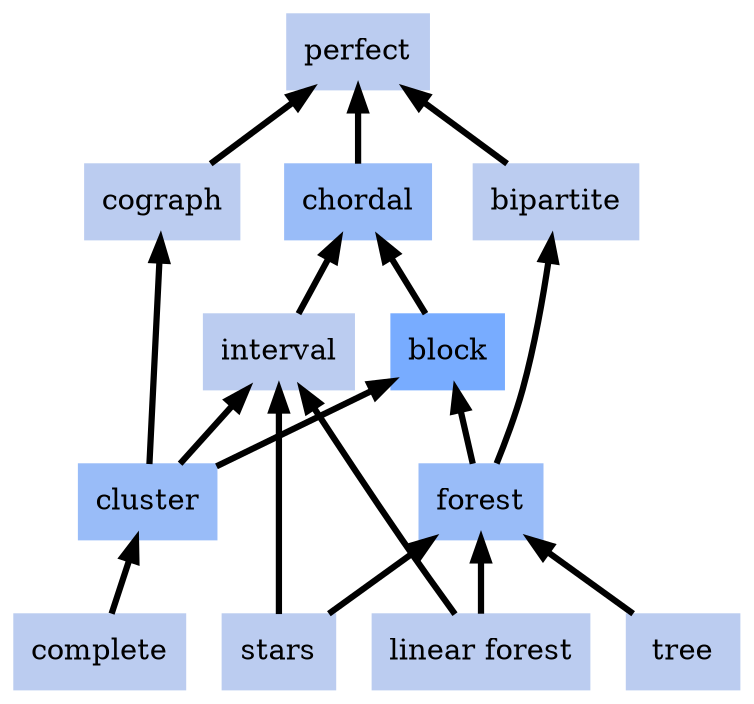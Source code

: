 digraph local_QrxQsH {
	node [color=lightblue2 style=filled]
	margin=0.04 size="6,6"
	rankdir = BT
	"n_rJyICu" [label="tree" URL="/parameters/html/rJyICu" color="#bbccf0" shape=box]
	"n_9Qd0Mx" [label="cograph" URL="/parameters/html/9Qd0Mx" color="#bbccf0" shape=box]
	"n_RmssrZ" [label="perfect" URL="/parameters/html/RmssrZ" color="#bbccf0" shape=box]
	"n_QrxQsH" [label="block" URL="/parameters/html/QrxQsH" color="#78acff" shape=box]
	"n_p5skoj" [label="interval" URL="/parameters/html/p5skoj" color="#bbccf0" shape=box]
	"n_10JR3F" [label="stars" URL="/parameters/html/10JR3F" color="#bbccf0" shape=box]
	"n_EhdXNA" [label="complete" URL="/parameters/html/EhdXNA" color="#bbccf0" shape=box]
	"n_cLHJkW" [label="bipartite" URL="/parameters/html/cLHJkW" color="#bbccf0" shape=box]
	"n_WAU7vf" [label="cluster" URL="/parameters/html/WAU7vf" color="#99bcf8" shape=box]
	"n_skQuFN" [label="linear forest" URL="/parameters/html/skQuFN" color="#bbccf0" shape=box]
	"n_JngPPm" [label="forest" URL="/parameters/html/JngPPm" color="#99bcf8" shape=box]
	"n_Cv1PaJ" [label="chordal" URL="/parameters/html/Cv1PaJ" color="#99bcf8" shape=box]
	"n_10JR3F" -> "n_p5skoj" [label="" decorate=true lblstyle="above, sloped" weight="100" penwidth="3.0"]
	"n_p5skoj" -> "n_Cv1PaJ" [label="" decorate=true lblstyle="above, sloped" weight="100" penwidth="3.0"]
	"n_rJyICu" -> "n_JngPPm" [label="" decorate=true lblstyle="above, sloped" weight="100" penwidth="3.0"]
	"n_WAU7vf" -> "n_p5skoj" [label="" decorate=true lblstyle="above, sloped" weight="100" penwidth="3.0"]
	"n_skQuFN" -> "n_JngPPm" [label="" decorate=true lblstyle="above, sloped" weight="100" penwidth="3.0"]
	"n_WAU7vf" -> "n_QrxQsH" [label="" decorate=true lblstyle="above, sloped" weight="100" penwidth="3.0"]
	"n_JngPPm" -> "n_cLHJkW" [label="" decorate=true lblstyle="above, sloped" weight="100" penwidth="3.0"]
	"n_Cv1PaJ" -> "n_RmssrZ" [label="" decorate=true lblstyle="above, sloped" weight="100" penwidth="3.0"]
	"n_cLHJkW" -> "n_RmssrZ" [label="" decorate=true lblstyle="above, sloped" weight="100" penwidth="3.0"]
	"n_skQuFN" -> "n_p5skoj" [label="" decorate=true lblstyle="above, sloped" weight="100" penwidth="3.0"]
	"n_JngPPm" -> "n_QrxQsH" [label="" decorate=true lblstyle="above, sloped" weight="100" penwidth="3.0"]
	"n_WAU7vf" -> "n_9Qd0Mx" [label="" decorate=true lblstyle="above, sloped" weight="100" penwidth="3.0"]
	"n_EhdXNA" -> "n_WAU7vf" [label="" decorate=true lblstyle="above, sloped" weight="100" penwidth="3.0"]
	"n_10JR3F" -> "n_JngPPm" [label="" decorate=true lblstyle="above, sloped" weight="100" penwidth="3.0"]
	"n_QrxQsH" -> "n_Cv1PaJ" [label="" decorate=true lblstyle="above, sloped" weight="100" penwidth="3.0"]
	"n_9Qd0Mx" -> "n_RmssrZ" [label="" decorate=true lblstyle="above, sloped" weight="100" penwidth="3.0"]
}
